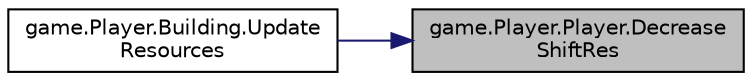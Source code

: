 digraph "game.Player.Player.DecreaseShiftRes"
{
 // LATEX_PDF_SIZE
  edge [fontname="Helvetica",fontsize="10",labelfontname="Helvetica",labelfontsize="10"];
  node [fontname="Helvetica",fontsize="10",shape=record];
  rankdir="RL";
  Node1 [label="game.Player.Player.Decrease\lShiftRes",height=0.2,width=0.4,color="black", fillcolor="grey75", style="filled", fontcolor="black",tooltip="Метод ууменьшающий добывание ресурса."];
  Node1 -> Node2 [dir="back",color="midnightblue",fontsize="10",style="solid",fontname="Helvetica"];
  Node2 [label="game.Player.Building.Update\lResources",height=0.2,width=0.4,color="black", fillcolor="white", style="filled",URL="$a00116.html#aaeebbb9fe21dea89f39493bd43dcb7b5",tooltip="Обновляет ресурсы игрока"];
}
